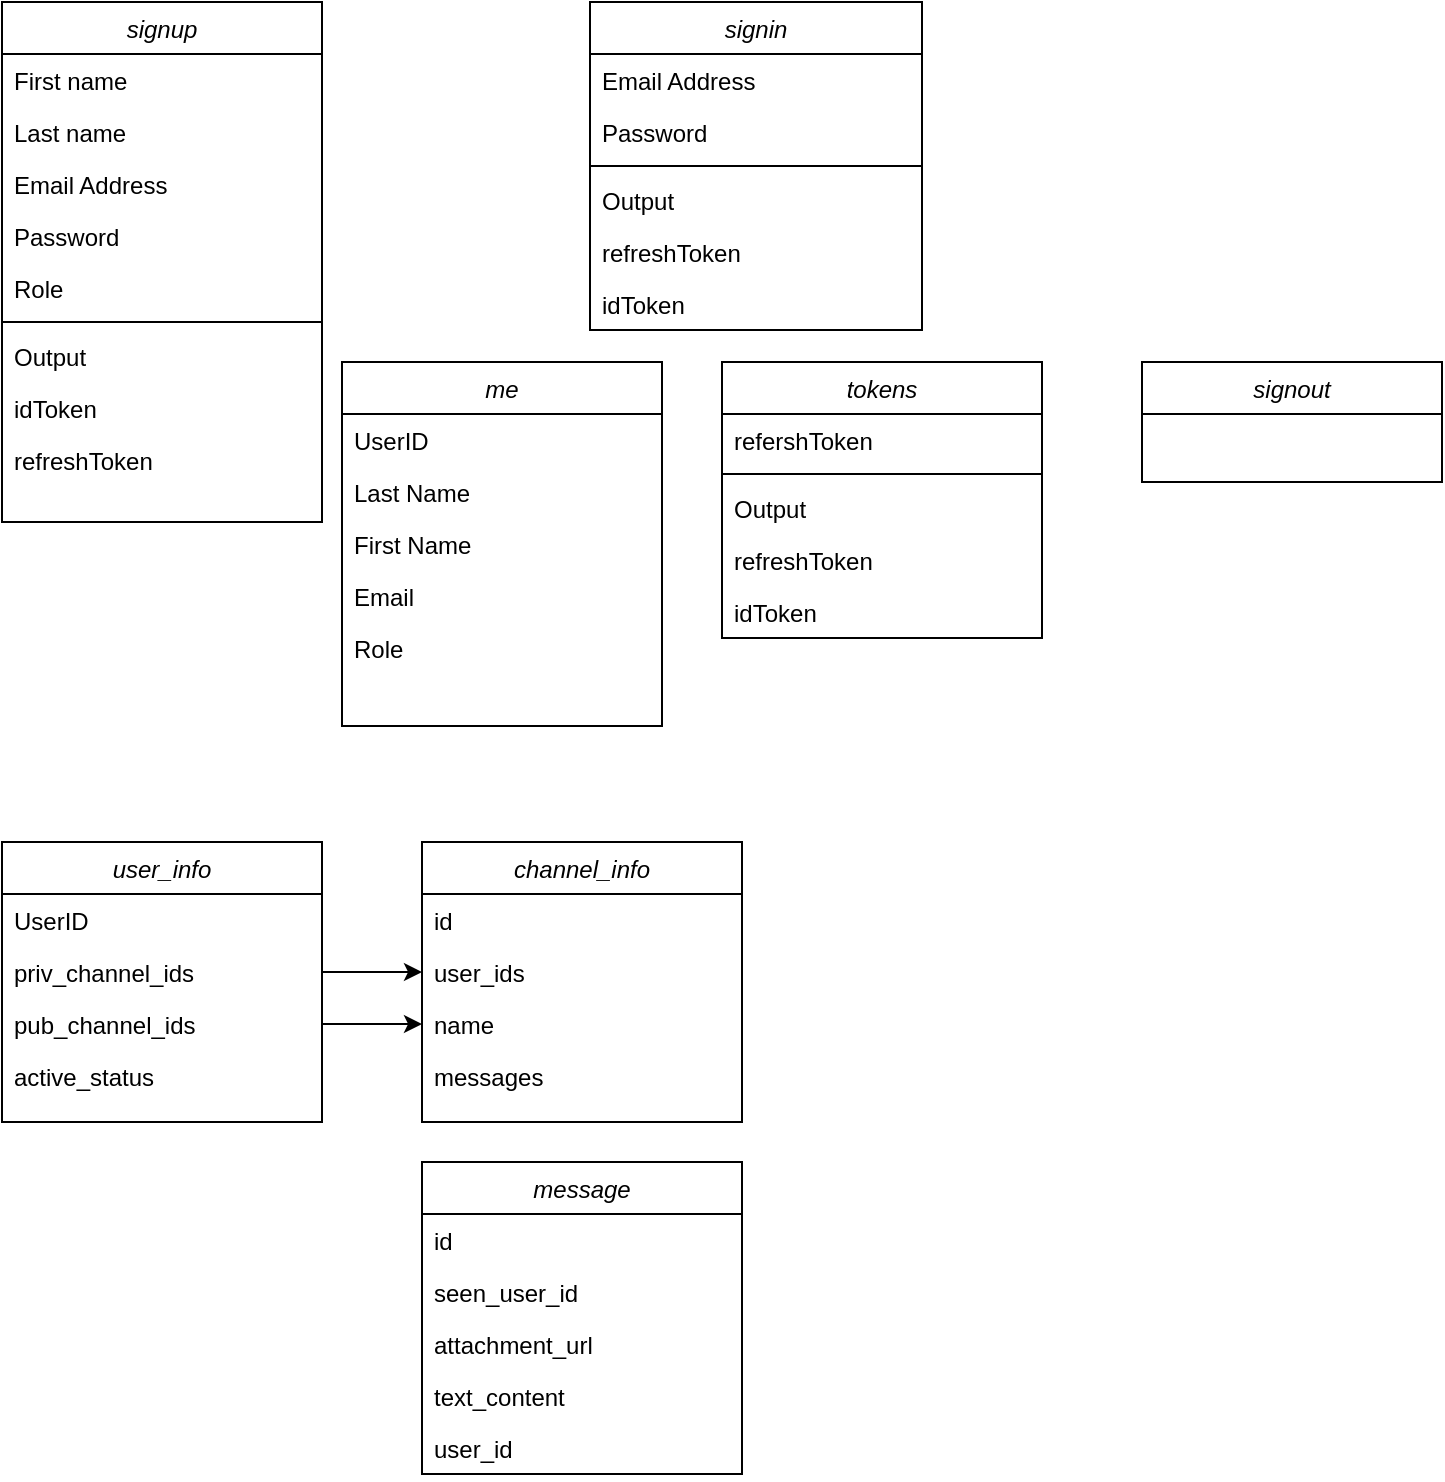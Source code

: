 <mxfile version="20.0.3" type="github" pages="2">
  <diagram id="C5RBs43oDa-KdzZeNtuy" name="Page-1">
    <mxGraphModel dx="796" dy="493" grid="1" gridSize="10" guides="1" tooltips="1" connect="1" arrows="1" fold="1" page="1" pageScale="1" pageWidth="827" pageHeight="1169" math="0" shadow="0">
      <root>
        <mxCell id="WIyWlLk6GJQsqaUBKTNV-0" />
        <mxCell id="WIyWlLk6GJQsqaUBKTNV-1" parent="WIyWlLk6GJQsqaUBKTNV-0" />
        <mxCell id="zkfFHV4jXpPFQw0GAbJ--0" value="signup" style="swimlane;fontStyle=2;align=center;verticalAlign=top;childLayout=stackLayout;horizontal=1;startSize=26;horizontalStack=0;resizeParent=1;resizeLast=0;collapsible=1;marginBottom=0;rounded=0;shadow=0;strokeWidth=1;" parent="WIyWlLk6GJQsqaUBKTNV-1" vertex="1">
          <mxGeometry x="40" y="60" width="160" height="260" as="geometry">
            <mxRectangle x="230" y="140" width="160" height="26" as="alternateBounds" />
          </mxGeometry>
        </mxCell>
        <mxCell id="zkfFHV4jXpPFQw0GAbJ--1" value="First name" style="text;align=left;verticalAlign=top;spacingLeft=4;spacingRight=4;overflow=hidden;rotatable=0;points=[[0,0.5],[1,0.5]];portConstraint=eastwest;" parent="zkfFHV4jXpPFQw0GAbJ--0" vertex="1">
          <mxGeometry y="26" width="160" height="26" as="geometry" />
        </mxCell>
        <mxCell id="zkfFHV4jXpPFQw0GAbJ--2" value="Last name" style="text;align=left;verticalAlign=top;spacingLeft=4;spacingRight=4;overflow=hidden;rotatable=0;points=[[0,0.5],[1,0.5]];portConstraint=eastwest;rounded=0;shadow=0;html=0;" parent="zkfFHV4jXpPFQw0GAbJ--0" vertex="1">
          <mxGeometry y="52" width="160" height="26" as="geometry" />
        </mxCell>
        <mxCell id="zkfFHV4jXpPFQw0GAbJ--3" value="Email Address" style="text;align=left;verticalAlign=top;spacingLeft=4;spacingRight=4;overflow=hidden;rotatable=0;points=[[0,0.5],[1,0.5]];portConstraint=eastwest;rounded=0;shadow=0;html=0;" parent="zkfFHV4jXpPFQw0GAbJ--0" vertex="1">
          <mxGeometry y="78" width="160" height="26" as="geometry" />
        </mxCell>
        <mxCell id="beY3qL6hlVnq8ZqMVlXu-26" value="Password" style="text;align=left;verticalAlign=top;spacingLeft=4;spacingRight=4;overflow=hidden;rotatable=0;points=[[0,0.5],[1,0.5]];portConstraint=eastwest;rounded=0;shadow=0;html=0;" vertex="1" parent="zkfFHV4jXpPFQw0GAbJ--0">
          <mxGeometry y="104" width="160" height="26" as="geometry" />
        </mxCell>
        <mxCell id="beY3qL6hlVnq8ZqMVlXu-28" value="Role" style="text;align=left;verticalAlign=top;spacingLeft=4;spacingRight=4;overflow=hidden;rotatable=0;points=[[0,0.5],[1,0.5]];portConstraint=eastwest;rounded=0;shadow=0;html=0;" vertex="1" parent="zkfFHV4jXpPFQw0GAbJ--0">
          <mxGeometry y="130" width="160" height="26" as="geometry" />
        </mxCell>
        <mxCell id="e3GCCsx-ERKOJwG-igow-7" value="" style="line;html=1;strokeWidth=1;align=left;verticalAlign=middle;spacingTop=-1;spacingLeft=3;spacingRight=3;rotatable=0;labelPosition=right;points=[];portConstraint=eastwest;" vertex="1" parent="zkfFHV4jXpPFQw0GAbJ--0">
          <mxGeometry y="156" width="160" height="8" as="geometry" />
        </mxCell>
        <mxCell id="beY3qL6hlVnq8ZqMVlXu-27" value="Output" style="text;align=left;verticalAlign=top;spacingLeft=4;spacingRight=4;overflow=hidden;rotatable=0;points=[[0,0.5],[1,0.5]];portConstraint=eastwest;rounded=0;shadow=0;html=0;" vertex="1" parent="zkfFHV4jXpPFQw0GAbJ--0">
          <mxGeometry y="164" width="160" height="26" as="geometry" />
        </mxCell>
        <mxCell id="e3GCCsx-ERKOJwG-igow-1" value="idToken" style="text;align=left;verticalAlign=top;spacingLeft=4;spacingRight=4;overflow=hidden;rotatable=0;points=[[0,0.5],[1,0.5]];portConstraint=eastwest;rounded=0;shadow=0;html=0;" vertex="1" parent="zkfFHV4jXpPFQw0GAbJ--0">
          <mxGeometry y="190" width="160" height="26" as="geometry" />
        </mxCell>
        <mxCell id="e3GCCsx-ERKOJwG-igow-0" value="refreshToken" style="text;align=left;verticalAlign=top;spacingLeft=4;spacingRight=4;overflow=hidden;rotatable=0;points=[[0,0.5],[1,0.5]];portConstraint=eastwest;rounded=0;shadow=0;html=0;" vertex="1" parent="zkfFHV4jXpPFQw0GAbJ--0">
          <mxGeometry y="216" width="160" height="26" as="geometry" />
        </mxCell>
        <mxCell id="beY3qL6hlVnq8ZqMVlXu-0" value="signin" style="swimlane;fontStyle=2;align=center;verticalAlign=top;childLayout=stackLayout;horizontal=1;startSize=26;horizontalStack=0;resizeParent=1;resizeLast=0;collapsible=1;marginBottom=0;rounded=0;shadow=0;strokeWidth=1;" vertex="1" parent="WIyWlLk6GJQsqaUBKTNV-1">
          <mxGeometry x="334" y="60" width="166" height="164" as="geometry">
            <mxRectangle x="230" y="140" width="160" height="26" as="alternateBounds" />
          </mxGeometry>
        </mxCell>
        <mxCell id="beY3qL6hlVnq8ZqMVlXu-2" value="Email Address" style="text;align=left;verticalAlign=top;spacingLeft=4;spacingRight=4;overflow=hidden;rotatable=0;points=[[0,0.5],[1,0.5]];portConstraint=eastwest;rounded=0;shadow=0;html=0;" vertex="1" parent="beY3qL6hlVnq8ZqMVlXu-0">
          <mxGeometry y="26" width="166" height="26" as="geometry" />
        </mxCell>
        <mxCell id="beY3qL6hlVnq8ZqMVlXu-3" value="Password" style="text;align=left;verticalAlign=top;spacingLeft=4;spacingRight=4;overflow=hidden;rotatable=0;points=[[0,0.5],[1,0.5]];portConstraint=eastwest;rounded=0;shadow=0;html=0;" vertex="1" parent="beY3qL6hlVnq8ZqMVlXu-0">
          <mxGeometry y="52" width="166" height="26" as="geometry" />
        </mxCell>
        <mxCell id="e3GCCsx-ERKOJwG-igow-8" value="" style="line;html=1;strokeWidth=1;align=left;verticalAlign=middle;spacingTop=-1;spacingLeft=3;spacingRight=3;rotatable=0;labelPosition=right;points=[];portConstraint=eastwest;" vertex="1" parent="beY3qL6hlVnq8ZqMVlXu-0">
          <mxGeometry y="78" width="166" height="8" as="geometry" />
        </mxCell>
        <mxCell id="e3GCCsx-ERKOJwG-igow-4" value="Output" style="text;align=left;verticalAlign=top;spacingLeft=4;spacingRight=4;overflow=hidden;rotatable=0;points=[[0,0.5],[1,0.5]];portConstraint=eastwest;rounded=0;shadow=0;html=0;" vertex="1" parent="beY3qL6hlVnq8ZqMVlXu-0">
          <mxGeometry y="86" width="166" height="26" as="geometry" />
        </mxCell>
        <mxCell id="e3GCCsx-ERKOJwG-igow-6" value="refreshToken" style="text;align=left;verticalAlign=top;spacingLeft=4;spacingRight=4;overflow=hidden;rotatable=0;points=[[0,0.5],[1,0.5]];portConstraint=eastwest;rounded=0;shadow=0;html=0;" vertex="1" parent="beY3qL6hlVnq8ZqMVlXu-0">
          <mxGeometry y="112" width="166" height="26" as="geometry" />
        </mxCell>
        <mxCell id="e3GCCsx-ERKOJwG-igow-5" value="idToken" style="text;align=left;verticalAlign=top;spacingLeft=4;spacingRight=4;overflow=hidden;rotatable=0;points=[[0,0.5],[1,0.5]];portConstraint=eastwest;rounded=0;shadow=0;html=0;" vertex="1" parent="beY3qL6hlVnq8ZqMVlXu-0">
          <mxGeometry y="138" width="166" height="26" as="geometry" />
        </mxCell>
        <mxCell id="beY3qL6hlVnq8ZqMVlXu-6" value="signout" style="swimlane;fontStyle=2;align=center;verticalAlign=top;childLayout=stackLayout;horizontal=1;startSize=26;horizontalStack=0;resizeParent=1;resizeLast=0;collapsible=1;marginBottom=0;rounded=0;shadow=0;strokeWidth=1;" vertex="1" parent="WIyWlLk6GJQsqaUBKTNV-1">
          <mxGeometry x="610" y="240" width="150" height="60" as="geometry">
            <mxRectangle x="230" y="140" width="160" height="26" as="alternateBounds" />
          </mxGeometry>
        </mxCell>
        <mxCell id="beY3qL6hlVnq8ZqMVlXu-12" value="me" style="swimlane;fontStyle=2;align=center;verticalAlign=top;childLayout=stackLayout;horizontal=1;startSize=26;horizontalStack=0;resizeParent=1;resizeLast=0;collapsible=1;marginBottom=0;rounded=0;shadow=0;strokeWidth=1;" vertex="1" parent="WIyWlLk6GJQsqaUBKTNV-1">
          <mxGeometry x="210" y="240" width="160" height="182" as="geometry">
            <mxRectangle x="230" y="140" width="160" height="26" as="alternateBounds" />
          </mxGeometry>
        </mxCell>
        <mxCell id="beY3qL6hlVnq8ZqMVlXu-17" value="UserID" style="text;align=left;verticalAlign=top;spacingLeft=4;spacingRight=4;overflow=hidden;rotatable=0;points=[[0,0.5],[1,0.5]];portConstraint=eastwest;" vertex="1" parent="beY3qL6hlVnq8ZqMVlXu-12">
          <mxGeometry y="26" width="160" height="26" as="geometry" />
        </mxCell>
        <mxCell id="e3GCCsx-ERKOJwG-igow-10" value="Last Name" style="text;align=left;verticalAlign=top;spacingLeft=4;spacingRight=4;overflow=hidden;rotatable=0;points=[[0,0.5],[1,0.5]];portConstraint=eastwest;" vertex="1" parent="beY3qL6hlVnq8ZqMVlXu-12">
          <mxGeometry y="52" width="160" height="26" as="geometry" />
        </mxCell>
        <mxCell id="e3GCCsx-ERKOJwG-igow-9" value="First Name" style="text;align=left;verticalAlign=top;spacingLeft=4;spacingRight=4;overflow=hidden;rotatable=0;points=[[0,0.5],[1,0.5]];portConstraint=eastwest;" vertex="1" parent="beY3qL6hlVnq8ZqMVlXu-12">
          <mxGeometry y="78" width="160" height="26" as="geometry" />
        </mxCell>
        <mxCell id="e3GCCsx-ERKOJwG-igow-11" value="Email" style="text;align=left;verticalAlign=top;spacingLeft=4;spacingRight=4;overflow=hidden;rotatable=0;points=[[0,0.5],[1,0.5]];portConstraint=eastwest;" vertex="1" parent="beY3qL6hlVnq8ZqMVlXu-12">
          <mxGeometry y="104" width="160" height="26" as="geometry" />
        </mxCell>
        <mxCell id="e3GCCsx-ERKOJwG-igow-12" value="Role" style="text;align=left;verticalAlign=top;spacingLeft=4;spacingRight=4;overflow=hidden;rotatable=0;points=[[0,0.5],[1,0.5]];portConstraint=eastwest;" vertex="1" parent="beY3qL6hlVnq8ZqMVlXu-12">
          <mxGeometry y="130" width="160" height="26" as="geometry" />
        </mxCell>
        <mxCell id="beY3qL6hlVnq8ZqMVlXu-18" value="tokens" style="swimlane;fontStyle=2;align=center;verticalAlign=top;childLayout=stackLayout;horizontal=1;startSize=26;horizontalStack=0;resizeParent=1;resizeLast=0;collapsible=1;marginBottom=0;rounded=0;shadow=0;strokeWidth=1;" vertex="1" parent="WIyWlLk6GJQsqaUBKTNV-1">
          <mxGeometry x="400" y="240" width="160" height="138" as="geometry">
            <mxRectangle x="230" y="140" width="160" height="26" as="alternateBounds" />
          </mxGeometry>
        </mxCell>
        <mxCell id="beY3qL6hlVnq8ZqMVlXu-19" value="refershToken" style="text;align=left;verticalAlign=top;spacingLeft=4;spacingRight=4;overflow=hidden;rotatable=0;points=[[0,0.5],[1,0.5]];portConstraint=eastwest;" vertex="1" parent="beY3qL6hlVnq8ZqMVlXu-18">
          <mxGeometry y="26" width="160" height="26" as="geometry" />
        </mxCell>
        <mxCell id="beY3qL6hlVnq8ZqMVlXu-22" value="" style="line;html=1;strokeWidth=1;align=left;verticalAlign=middle;spacingTop=-1;spacingLeft=3;spacingRight=3;rotatable=0;labelPosition=right;points=[];portConstraint=eastwest;" vertex="1" parent="beY3qL6hlVnq8ZqMVlXu-18">
          <mxGeometry y="52" width="160" height="8" as="geometry" />
        </mxCell>
        <mxCell id="e3GCCsx-ERKOJwG-igow-14" value="Output" style="text;align=left;verticalAlign=top;spacingLeft=4;spacingRight=4;overflow=hidden;rotatable=0;points=[[0,0.5],[1,0.5]];portConstraint=eastwest;rounded=0;shadow=0;html=0;" vertex="1" parent="beY3qL6hlVnq8ZqMVlXu-18">
          <mxGeometry y="60" width="160" height="26" as="geometry" />
        </mxCell>
        <mxCell id="e3GCCsx-ERKOJwG-igow-15" value="refreshToken" style="text;align=left;verticalAlign=top;spacingLeft=4;spacingRight=4;overflow=hidden;rotatable=0;points=[[0,0.5],[1,0.5]];portConstraint=eastwest;rounded=0;shadow=0;html=0;" vertex="1" parent="beY3qL6hlVnq8ZqMVlXu-18">
          <mxGeometry y="86" width="160" height="26" as="geometry" />
        </mxCell>
        <mxCell id="e3GCCsx-ERKOJwG-igow-16" value="idToken" style="text;align=left;verticalAlign=top;spacingLeft=4;spacingRight=4;overflow=hidden;rotatable=0;points=[[0,0.5],[1,0.5]];portConstraint=eastwest;rounded=0;shadow=0;html=0;" vertex="1" parent="beY3qL6hlVnq8ZqMVlXu-18">
          <mxGeometry y="112" width="160" height="26" as="geometry" />
        </mxCell>
        <mxCell id="e3GCCsx-ERKOJwG-igow-18" value="user_info" style="swimlane;fontStyle=2;align=center;verticalAlign=top;childLayout=stackLayout;horizontal=1;startSize=26;horizontalStack=0;resizeParent=1;resizeLast=0;collapsible=1;marginBottom=0;rounded=0;shadow=0;strokeWidth=1;" vertex="1" parent="WIyWlLk6GJQsqaUBKTNV-1">
          <mxGeometry x="40" y="480" width="160" height="140" as="geometry">
            <mxRectangle x="230" y="140" width="160" height="26" as="alternateBounds" />
          </mxGeometry>
        </mxCell>
        <mxCell id="e3GCCsx-ERKOJwG-igow-19" value="UserID" style="text;align=left;verticalAlign=top;spacingLeft=4;spacingRight=4;overflow=hidden;rotatable=0;points=[[0,0.5],[1,0.5]];portConstraint=eastwest;" vertex="1" parent="e3GCCsx-ERKOJwG-igow-18">
          <mxGeometry y="26" width="160" height="26" as="geometry" />
        </mxCell>
        <mxCell id="e3GCCsx-ERKOJwG-igow-24" value="priv_channel_ids" style="text;align=left;verticalAlign=top;spacingLeft=4;spacingRight=4;overflow=hidden;rotatable=0;points=[[0,0.5],[1,0.5]];portConstraint=eastwest;" vertex="1" parent="e3GCCsx-ERKOJwG-igow-18">
          <mxGeometry y="52" width="160" height="26" as="geometry" />
        </mxCell>
        <mxCell id="e3GCCsx-ERKOJwG-igow-25" value="pub_channel_ids" style="text;align=left;verticalAlign=top;spacingLeft=4;spacingRight=4;overflow=hidden;rotatable=0;points=[[0,0.5],[1,0.5]];portConstraint=eastwest;" vertex="1" parent="e3GCCsx-ERKOJwG-igow-18">
          <mxGeometry y="78" width="160" height="26" as="geometry" />
        </mxCell>
        <mxCell id="e3GCCsx-ERKOJwG-igow-26" value="active_status" style="text;align=left;verticalAlign=top;spacingLeft=4;spacingRight=4;overflow=hidden;rotatable=0;points=[[0,0.5],[1,0.5]];portConstraint=eastwest;" vertex="1" parent="e3GCCsx-ERKOJwG-igow-18">
          <mxGeometry y="104" width="160" height="26" as="geometry" />
        </mxCell>
        <mxCell id="e3GCCsx-ERKOJwG-igow-30" value="channel_info" style="swimlane;fontStyle=2;align=center;verticalAlign=top;childLayout=stackLayout;horizontal=1;startSize=26;horizontalStack=0;resizeParent=1;resizeLast=0;collapsible=1;marginBottom=0;rounded=0;shadow=0;strokeWidth=1;" vertex="1" parent="WIyWlLk6GJQsqaUBKTNV-1">
          <mxGeometry x="250" y="480" width="160" height="140" as="geometry">
            <mxRectangle x="230" y="140" width="160" height="26" as="alternateBounds" />
          </mxGeometry>
        </mxCell>
        <mxCell id="e3GCCsx-ERKOJwG-igow-31" value="id" style="text;align=left;verticalAlign=top;spacingLeft=4;spacingRight=4;overflow=hidden;rotatable=0;points=[[0,0.5],[1,0.5]];portConstraint=eastwest;" vertex="1" parent="e3GCCsx-ERKOJwG-igow-30">
          <mxGeometry y="26" width="160" height="26" as="geometry" />
        </mxCell>
        <mxCell id="e3GCCsx-ERKOJwG-igow-32" value="user_ids" style="text;align=left;verticalAlign=top;spacingLeft=4;spacingRight=4;overflow=hidden;rotatable=0;points=[[0,0.5],[1,0.5]];portConstraint=eastwest;" vertex="1" parent="e3GCCsx-ERKOJwG-igow-30">
          <mxGeometry y="52" width="160" height="26" as="geometry" />
        </mxCell>
        <mxCell id="e3GCCsx-ERKOJwG-igow-34" value="name" style="text;align=left;verticalAlign=top;spacingLeft=4;spacingRight=4;overflow=hidden;rotatable=0;points=[[0,0.5],[1,0.5]];portConstraint=eastwest;" vertex="1" parent="e3GCCsx-ERKOJwG-igow-30">
          <mxGeometry y="78" width="160" height="26" as="geometry" />
        </mxCell>
        <mxCell id="e3GCCsx-ERKOJwG-igow-35" value="messages" style="text;align=left;verticalAlign=top;spacingLeft=4;spacingRight=4;overflow=hidden;rotatable=0;points=[[0,0.5],[1,0.5]];portConstraint=eastwest;" vertex="1" parent="e3GCCsx-ERKOJwG-igow-30">
          <mxGeometry y="104" width="160" height="26" as="geometry" />
        </mxCell>
        <mxCell id="e3GCCsx-ERKOJwG-igow-37" style="edgeStyle=orthogonalEdgeStyle;rounded=0;orthogonalLoop=1;jettySize=auto;html=1;exitX=1;exitY=0.5;exitDx=0;exitDy=0;entryX=0;entryY=0.5;entryDx=0;entryDy=0;" edge="1" parent="WIyWlLk6GJQsqaUBKTNV-1" source="e3GCCsx-ERKOJwG-igow-24" target="e3GCCsx-ERKOJwG-igow-32">
          <mxGeometry relative="1" as="geometry" />
        </mxCell>
        <mxCell id="e3GCCsx-ERKOJwG-igow-38" style="edgeStyle=orthogonalEdgeStyle;rounded=0;orthogonalLoop=1;jettySize=auto;html=1;exitX=1;exitY=0.5;exitDx=0;exitDy=0;entryX=0;entryY=0.5;entryDx=0;entryDy=0;" edge="1" parent="WIyWlLk6GJQsqaUBKTNV-1" source="e3GCCsx-ERKOJwG-igow-25" target="e3GCCsx-ERKOJwG-igow-34">
          <mxGeometry relative="1" as="geometry" />
        </mxCell>
        <mxCell id="e3GCCsx-ERKOJwG-igow-45" value="message" style="swimlane;fontStyle=2;align=center;verticalAlign=top;childLayout=stackLayout;horizontal=1;startSize=26;horizontalStack=0;resizeParent=1;resizeLast=0;collapsible=1;marginBottom=0;rounded=0;shadow=0;strokeWidth=1;" vertex="1" parent="WIyWlLk6GJQsqaUBKTNV-1">
          <mxGeometry x="250" y="640" width="160" height="156" as="geometry">
            <mxRectangle x="230" y="140" width="160" height="26" as="alternateBounds" />
          </mxGeometry>
        </mxCell>
        <mxCell id="e3GCCsx-ERKOJwG-igow-55" value="id" style="text;align=left;verticalAlign=top;spacingLeft=4;spacingRight=4;overflow=hidden;rotatable=0;points=[[0,0.5],[1,0.5]];portConstraint=eastwest;" vertex="1" parent="e3GCCsx-ERKOJwG-igow-45">
          <mxGeometry y="26" width="160" height="26" as="geometry" />
        </mxCell>
        <mxCell id="e3GCCsx-ERKOJwG-igow-59" value="seen_user_id" style="text;align=left;verticalAlign=top;spacingLeft=4;spacingRight=4;overflow=hidden;rotatable=0;points=[[0,0.5],[1,0.5]];portConstraint=eastwest;" vertex="1" parent="e3GCCsx-ERKOJwG-igow-45">
          <mxGeometry y="52" width="160" height="26" as="geometry" />
        </mxCell>
        <mxCell id="e3GCCsx-ERKOJwG-igow-58" value="attachment_url" style="text;align=left;verticalAlign=top;spacingLeft=4;spacingRight=4;overflow=hidden;rotatable=0;points=[[0,0.5],[1,0.5]];portConstraint=eastwest;" vertex="1" parent="e3GCCsx-ERKOJwG-igow-45">
          <mxGeometry y="78" width="160" height="26" as="geometry" />
        </mxCell>
        <mxCell id="e3GCCsx-ERKOJwG-igow-57" value="text_content" style="text;align=left;verticalAlign=top;spacingLeft=4;spacingRight=4;overflow=hidden;rotatable=0;points=[[0,0.5],[1,0.5]];portConstraint=eastwest;" vertex="1" parent="e3GCCsx-ERKOJwG-igow-45">
          <mxGeometry y="104" width="160" height="26" as="geometry" />
        </mxCell>
        <mxCell id="e3GCCsx-ERKOJwG-igow-56" value="user_id" style="text;align=left;verticalAlign=top;spacingLeft=4;spacingRight=4;overflow=hidden;rotatable=0;points=[[0,0.5],[1,0.5]];portConstraint=eastwest;" vertex="1" parent="e3GCCsx-ERKOJwG-igow-45">
          <mxGeometry y="130" width="160" height="26" as="geometry" />
        </mxCell>
      </root>
    </mxGraphModel>
  </diagram>
  <diagram id="k4dS8wMZszchjCDRdxk0" name="Page-2">
    <mxGraphModel dx="796" dy="493" grid="1" gridSize="10" guides="1" tooltips="1" connect="1" arrows="1" fold="1" page="1" pageScale="1" pageWidth="827" pageHeight="1169" math="0" shadow="0">
      <root>
        <mxCell id="0" />
        <mxCell id="1" parent="0" />
      </root>
    </mxGraphModel>
  </diagram>
</mxfile>
